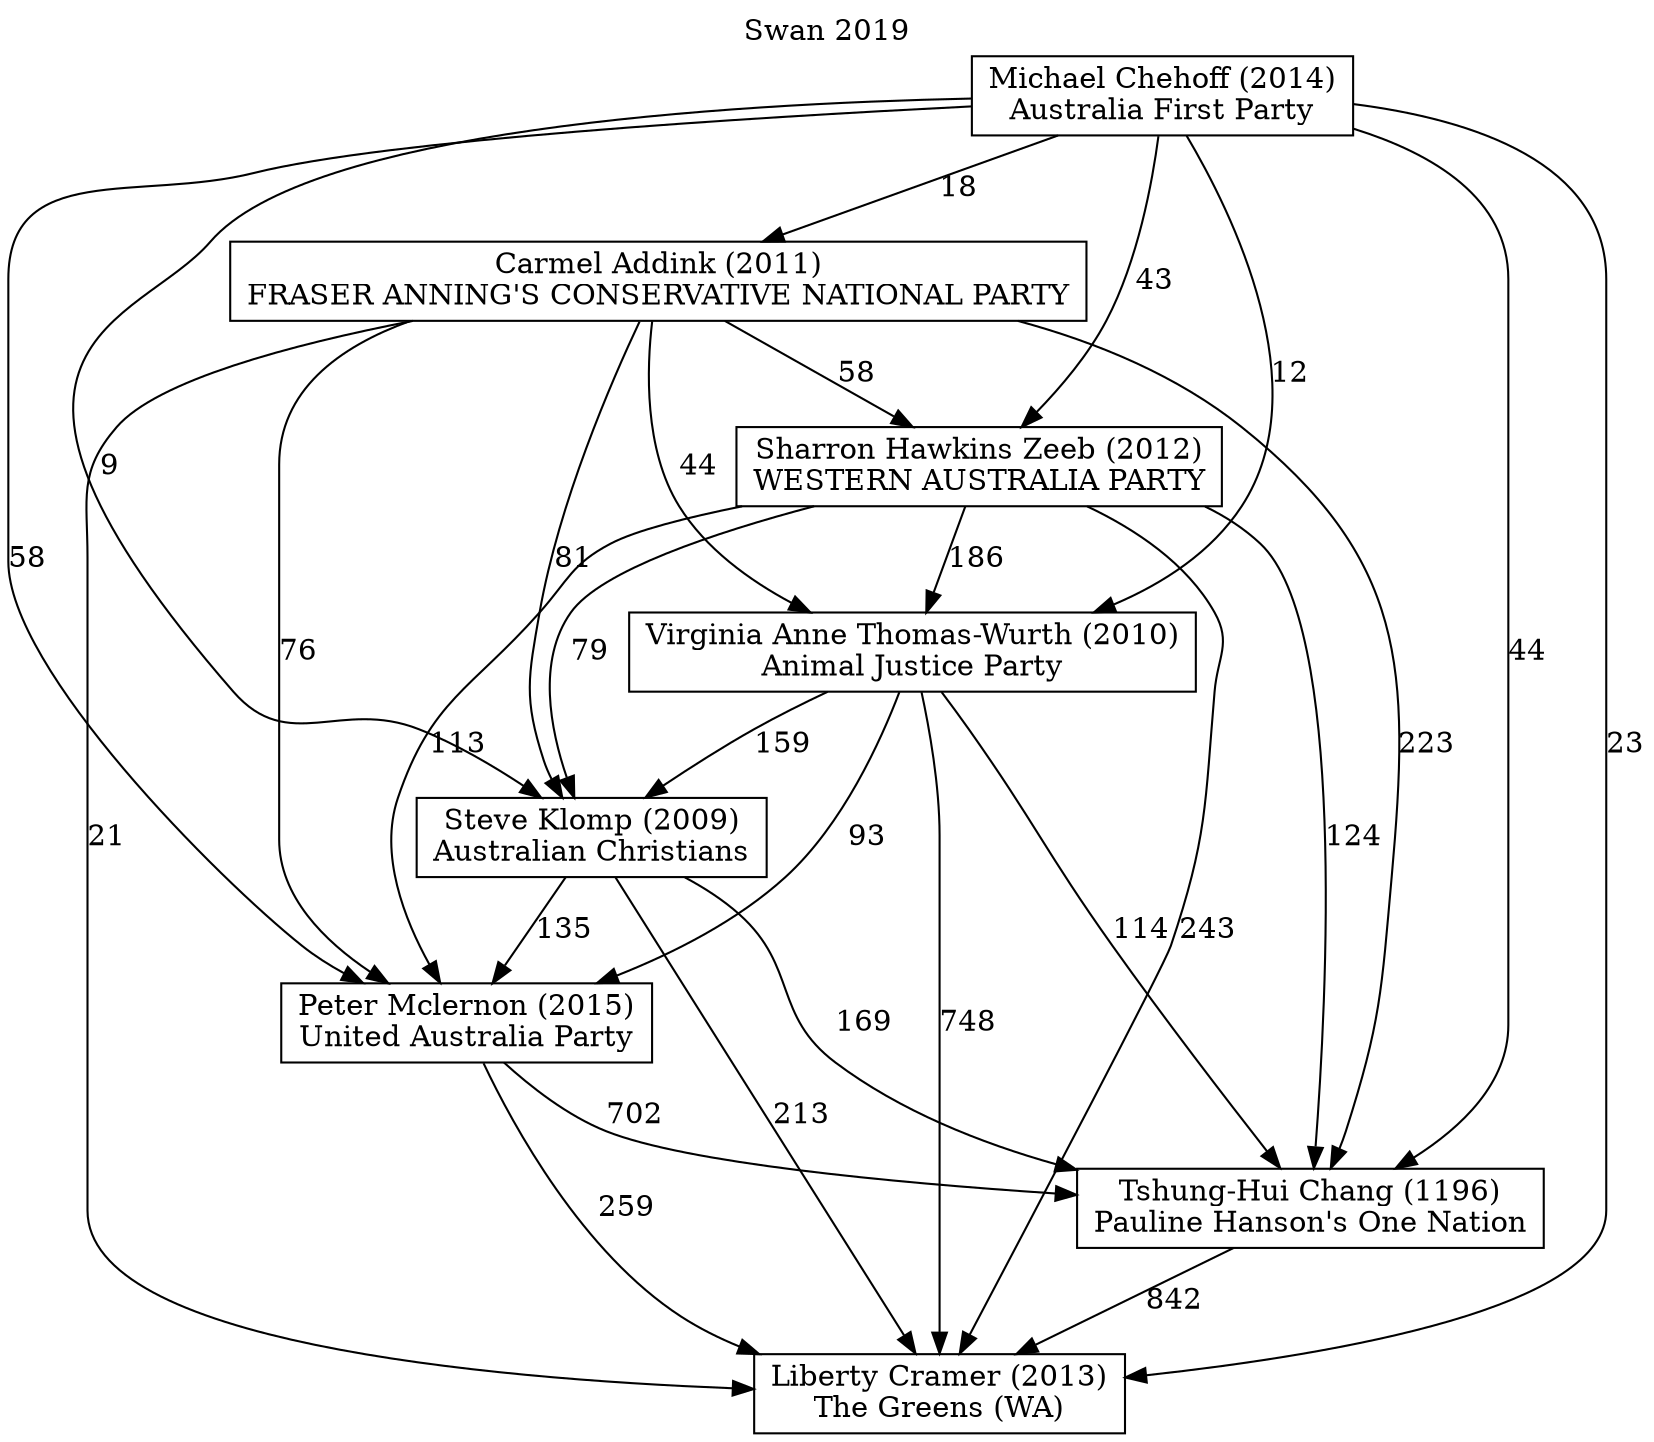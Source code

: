 // House preference flow
digraph "Liberty Cramer (2013)_Swan_2019" {
	graph [label="Swan 2019" labelloc=t mclimit=10]
	node [shape=box]
	"Carmel Addink (2011)" [label="Carmel Addink (2011)
FRASER ANNING'S CONSERVATIVE NATIONAL PARTY"]
	"Liberty Cramer (2013)" [label="Liberty Cramer (2013)
The Greens (WA)"]
	"Michael Chehoff (2014)" [label="Michael Chehoff (2014)
Australia First Party"]
	"Peter Mclernon (2015)" [label="Peter Mclernon (2015)
United Australia Party"]
	"Sharron Hawkins Zeeb (2012)" [label="Sharron Hawkins Zeeb (2012)
WESTERN AUSTRALIA PARTY"]
	"Steve Klomp (2009)" [label="Steve Klomp (2009)
Australian Christians"]
	"Tshung-Hui Chang (1196)" [label="Tshung-Hui Chang (1196)
Pauline Hanson's One Nation"]
	"Virginia Anne Thomas-Wurth (2010)" [label="Virginia Anne Thomas-Wurth (2010)
Animal Justice Party"]
	"Carmel Addink (2011)" -> "Liberty Cramer (2013)" [label=21]
	"Carmel Addink (2011)" -> "Peter Mclernon (2015)" [label=76]
	"Carmel Addink (2011)" -> "Sharron Hawkins Zeeb (2012)" [label=58]
	"Carmel Addink (2011)" -> "Steve Klomp (2009)" [label=81]
	"Carmel Addink (2011)" -> "Tshung-Hui Chang (1196)" [label=223]
	"Carmel Addink (2011)" -> "Virginia Anne Thomas-Wurth (2010)" [label=44]
	"Michael Chehoff (2014)" -> "Carmel Addink (2011)" [label=18]
	"Michael Chehoff (2014)" -> "Liberty Cramer (2013)" [label=23]
	"Michael Chehoff (2014)" -> "Peter Mclernon (2015)" [label=58]
	"Michael Chehoff (2014)" -> "Sharron Hawkins Zeeb (2012)" [label=43]
	"Michael Chehoff (2014)" -> "Steve Klomp (2009)" [label=9]
	"Michael Chehoff (2014)" -> "Tshung-Hui Chang (1196)" [label=44]
	"Michael Chehoff (2014)" -> "Virginia Anne Thomas-Wurth (2010)" [label=12]
	"Peter Mclernon (2015)" -> "Liberty Cramer (2013)" [label=259]
	"Peter Mclernon (2015)" -> "Tshung-Hui Chang (1196)" [label=702]
	"Sharron Hawkins Zeeb (2012)" -> "Liberty Cramer (2013)" [label=243]
	"Sharron Hawkins Zeeb (2012)" -> "Peter Mclernon (2015)" [label=113]
	"Sharron Hawkins Zeeb (2012)" -> "Steve Klomp (2009)" [label=79]
	"Sharron Hawkins Zeeb (2012)" -> "Tshung-Hui Chang (1196)" [label=124]
	"Sharron Hawkins Zeeb (2012)" -> "Virginia Anne Thomas-Wurth (2010)" [label=186]
	"Steve Klomp (2009)" -> "Liberty Cramer (2013)" [label=213]
	"Steve Klomp (2009)" -> "Peter Mclernon (2015)" [label=135]
	"Steve Klomp (2009)" -> "Tshung-Hui Chang (1196)" [label=169]
	"Tshung-Hui Chang (1196)" -> "Liberty Cramer (2013)" [label=842]
	"Virginia Anne Thomas-Wurth (2010)" -> "Liberty Cramer (2013)" [label=748]
	"Virginia Anne Thomas-Wurth (2010)" -> "Peter Mclernon (2015)" [label=93]
	"Virginia Anne Thomas-Wurth (2010)" -> "Steve Klomp (2009)" [label=159]
	"Virginia Anne Thomas-Wurth (2010)" -> "Tshung-Hui Chang (1196)" [label=114]
}

